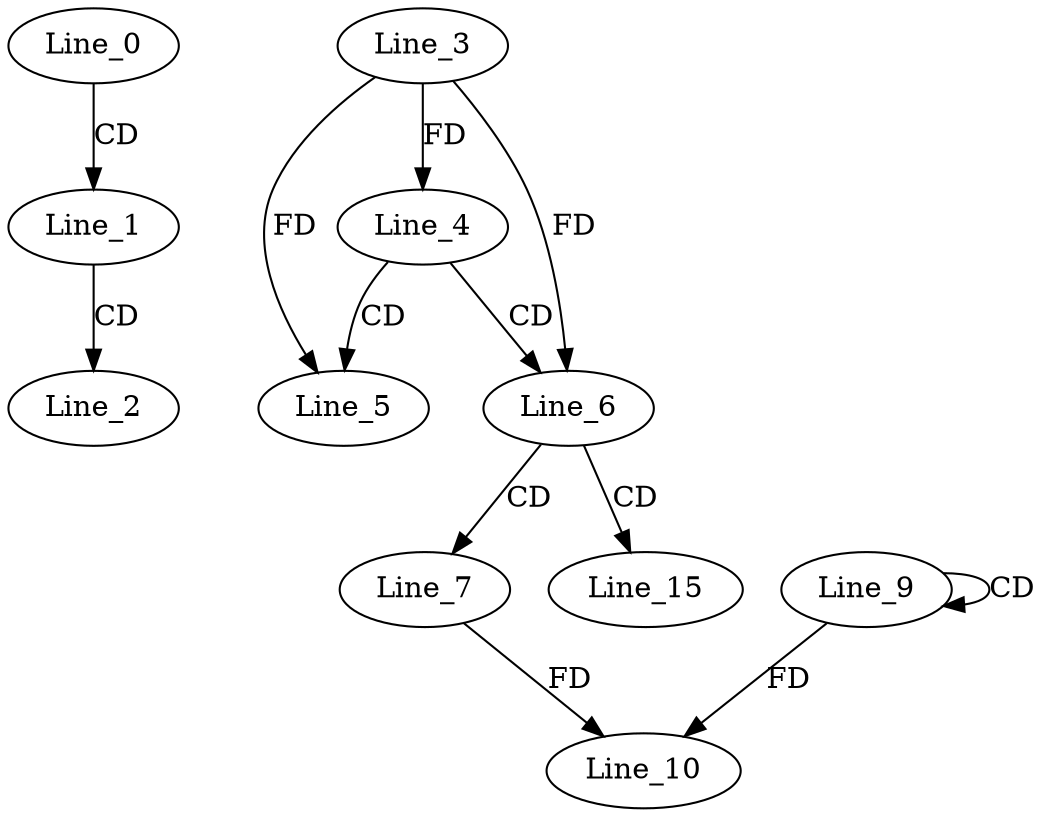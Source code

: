 digraph G {
  Line_0;
  Line_1;
  Line_2;
  Line_3;
  Line_4;
  Line_5;
  Line_6;
  Line_7;
  Line_9;
  Line_9;
  Line_10;
  Line_10;
  Line_15;
  Line_0 -> Line_1 [ label="CD" ];
  Line_1 -> Line_2 [ label="CD" ];
  Line_3 -> Line_4 [ label="FD" ];
  Line_4 -> Line_5 [ label="CD" ];
  Line_3 -> Line_5 [ label="FD" ];
  Line_4 -> Line_6 [ label="CD" ];
  Line_3 -> Line_6 [ label="FD" ];
  Line_6 -> Line_7 [ label="CD" ];
  Line_9 -> Line_9 [ label="CD" ];
  Line_7 -> Line_10 [ label="FD" ];
  Line_9 -> Line_10 [ label="FD" ];
  Line_6 -> Line_15 [ label="CD" ];
}
